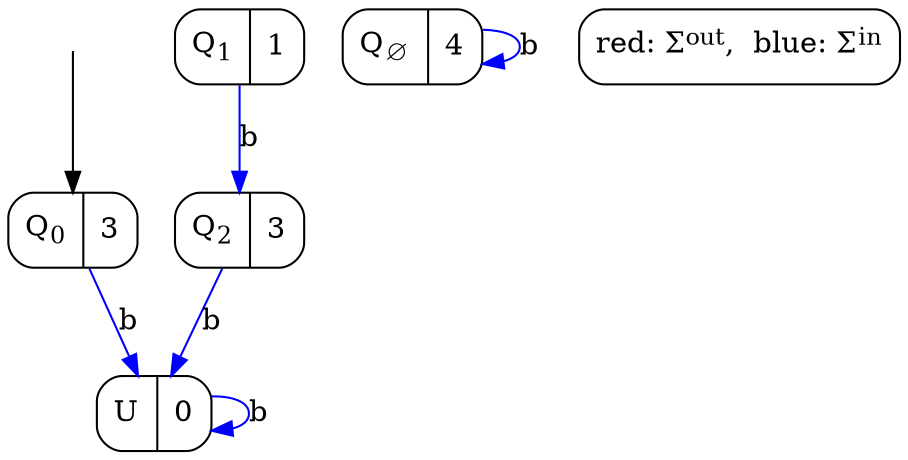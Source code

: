 /*
  -- Don't delete or change the comment section. Parsing depends on several attributes in here. --
  generator:   BSD 1.2-unreleased
  input file:  test2_MAX.owfn
  invocation:   bsd testneu_BSD_20131118_200357/test2_MAX.owfn --bound=1 --BSD --output=testneu_BSD_20131118_200357/test2_MAX_BSD.dot
  type:        BSD
  bound:             1
  #labels (total):   1
  #sending labels:   0
  #receiving labels: 1
  #nodes:            5
  computation time:  0 s
  memory consumed:   1800 KB
*/

digraph {
	node [shape=record,style=rounded];
	initialNode [shape=point,label="",style=invis,weight=100];
	initialNode -> 0;
	0 [label=<Q<SUB>0</SUB>|3>]; /*lambda=3*/
	0 -> -1 [label="b",color=blue]; /*receiving*/
	1 [label=<Q<SUB>1</SUB>|1>]; /*lambda=1*/
	1 -> 2 [label="b",color=blue]; /*receiving*/
	2 [label=<Q<SUB>2</SUB>|3>]; /*lambda=3*/
	2 -> -1 [label="b",color=blue]; /*receiving*/
	-1 [label=<U|0>]; /*lambda=0*/
	-1 -> -1 [label="b",color=blue];  /*receiving*/
	-2 [label=<Q<SUB>&empty;</SUB>|4>]; /*lambda=4*/
	-2 -> -2 [label="b",color=blue];  /*receiving*/
	footnote [shape=box,label=<red: &Sigma;<SUP>out</SUP>,  blue: &Sigma;<SUP>in</SUP>>];
}
